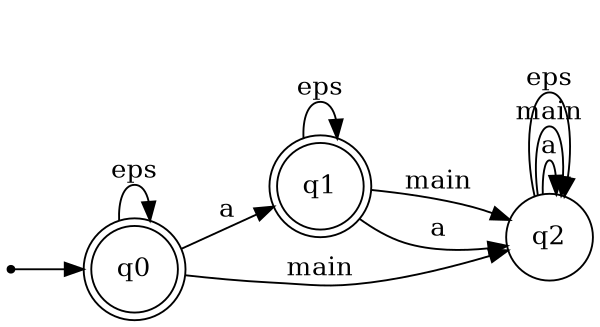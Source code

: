 digraph G {
	size = "4,4";
	rankdir = LR
	node [shape = doublecircle]; q0; q1;
	node [shape = point]; point_q0;
	node [shape = circle];
	 point_q0 -> q0
	q0 -> q0[label="eps"]
	q0 -> q1[label="a"]
	q0 -> q2[label="main"]
	q1 -> q2[label="main"]
	q1 -> q2[label="a"]
	q2 -> q2[label="a"]
	q2 -> q2[label="main"]
	q2 -> q2[label="eps"]
	q1 -> q1[label="eps"]
}
